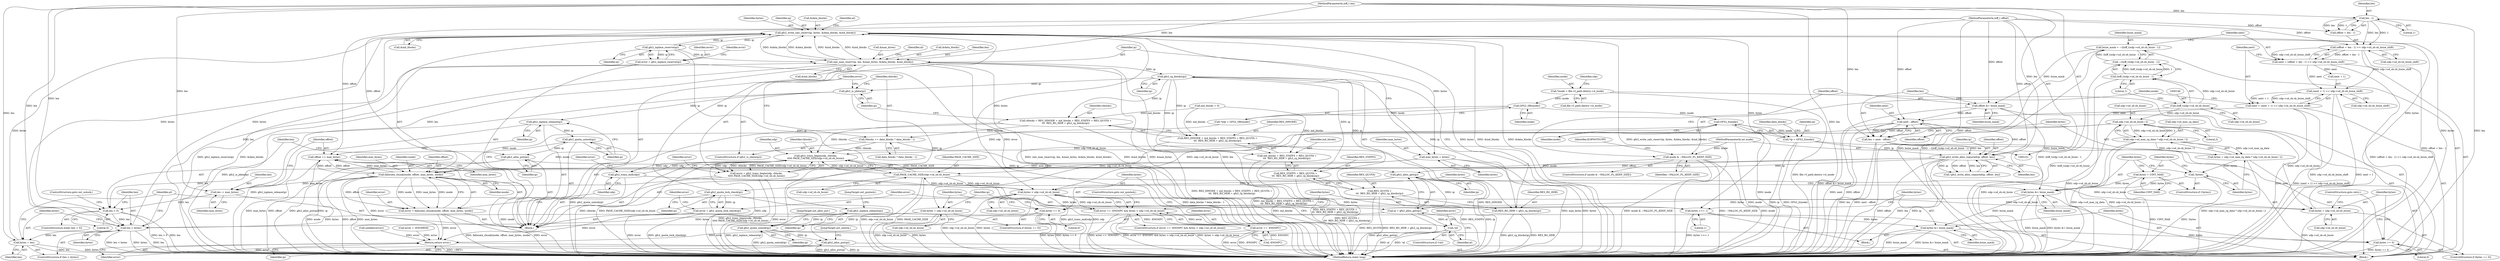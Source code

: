 digraph "0_linux_64dd153c83743af81f20924c6343652d731eeecb_2@API" {
"1000287" [label="(Call,gfs2_write_calc_reserv(ip, bytes, &data_blocks, &ind_blocks))"];
"1000281" [label="(Call,gfs2_quota_lock_check(ip))"];
"1000268" [label="(Call,gfs2_alloc_get(ip))"];
"1000420" [label="(Call,gfs2_alloc_put(ip))"];
"1000418" [label="(Call,gfs2_quota_unlock(ip))"];
"1000416" [label="(Call,gfs2_inplace_release(ip))"];
"1000375" [label="(Call,gfs2_is_jdata(ip))"];
"1000372" [label="(Call,gfs2_rg_blocks(ip))"];
"1000344" [label="(Call,calc_max_reserv(ip, len, &max_bytes, &data_blocks, &ind_blocks))"];
"1000303" [label="(Call,gfs2_inplace_reserve(ip))"];
"1000287" [label="(Call,gfs2_write_calc_reserv(ip, bytes, &data_blocks, &ind_blocks))"];
"1000332" [label="(Call,bytes = sdp->sd_sb.sb_bsize)"];
"1000199" [label="(Call,sdp->sd_sb.sb_bsize / 2)"];
"1000145" [label="(Call,(loff_t)sdp->sd_sb.sb_bsize)"];
"1000314" [label="(Call,bytes > sdp->sd_sb.sb_bsize)"];
"1000388" [label="(Call,PAGE_CACHE_SIZE/sdp->sd_sb.sb_bsize)"];
"1000263" [label="(Call,bytes = len)"];
"1000260" [label="(Call,len < bytes)"];
"1000255" [label="(Call,len > 0)"];
"1000410" [label="(Call,len -= max_bytes)"];
"1000400" [label="(Call,fallocate_chunk(inode, offset, max_bytes, mode))"];
"1000125" [label="(Call,GFS2_I(inode))"];
"1000120" [label="(Call,GFS2_SB(inode))"];
"1000108" [label="(Call,*inode = file->f_path.dentry->d_inode)"];
"1000249" [label="(Call,gfs2_write_alloc_required(ip, offset, len))"];
"1000123" [label="(Call,*ip = GFS2_I(inode))"];
"1000190" [label="(Call,next - offset)"];
"1000167" [label="(Call,next = (next + 1) << sdp->sd_sb.sb_bsize_shift)"];
"1000169" [label="(Call,(next + 1) << sdp->sd_sb.sb_bsize_shift)"];
"1000154" [label="(Call,next = (offset + len - 1) >> sdp->sd_sb.sb_bsize_shift)"];
"1000156" [label="(Call,(offset + len - 1) >> sdp->sd_sb.sb_bsize_shift)"];
"1000104" [label="(MethodParameterIn,loff_t offset)"];
"1000159" [label="(Call,len - 1)"];
"1000105" [label="(MethodParameterIn,loff_t len)"];
"1000185" [label="(Call,offset &= bsize_mask)"];
"1000141" [label="(Call,bsize_mask = ~((loff_t)sdp->sd_sb.sb_bsize - 1))"];
"1000143" [label="(Call,~((loff_t)sdp->sd_sb.sb_bsize - 1))"];
"1000144" [label="(Call,(loff_t)sdp->sd_sb.sb_bsize - 1)"];
"1000188" [label="(Call,len = next - offset)"];
"1000413" [label="(Call,offset += max_bytes)"];
"1000341" [label="(Call,max_bytes = bytes)"];
"1000179" [label="(Call,mode & ~FALLOC_FL_KEEP_SIZE)"];
"1000103" [label="(MethodParameterIn,int mode)"];
"1000216" [label="(Call,bytes == 0)"];
"1000212" [label="(Call,bytes &= bsize_mask)"];
"1000209" [label="(Call,bytes = UINT_MAX)"];
"1000207" [label="(Call,!bytes)"];
"1000193" [label="(Call,bytes = sdp->sd_max_rg_data * sdp->sd_sb.sb_bsize / 2)"];
"1000195" [label="(Call,sdp->sd_max_rg_data * sdp->sd_sb.sb_bsize / 2)"];
"1000219" [label="(Call,bytes = sdp->sd_sb.sb_bsize)"];
"1000329" [label="(Call,bytes == 0)"];
"1000325" [label="(Call,bytes &= bsize_mask)"];
"1000322" [label="(Call,bytes >>= 1)"];
"1000301" [label="(Call,error = gfs2_inplace_reserve(ip))"];
"1000310" [label="(Call,error == -ENOSPC)"];
"1000309" [label="(Call,error == -ENOSPC && bytes > sdp->sd_sb.sb_bsize)"];
"1000444" [label="(Return,return error;)"];
"1000360" [label="(Call,rblocks = RES_DINODE + ind_blocks + RES_STATFS + RES_QUOTA +\n\t\t\t  RES_RG_HDR + gfs2_rg_blocks(ip))"];
"1000377" [label="(Call,rblocks += data_blocks ? data_blocks : 1)"];
"1000385" [label="(Call,gfs2_trans_begin(sdp, rblocks,\n\t\t\t\t\t PAGE_CACHE_SIZE/sdp->sd_sb.sb_bsize))"];
"1000383" [label="(Call,error = gfs2_trans_begin(sdp, rblocks,\n\t\t\t\t\t PAGE_CACHE_SIZE/sdp->sd_sb.sb_bsize))"];
"1000405" [label="(Call,gfs2_trans_end(sdp))"];
"1000362" [label="(Call,RES_DINODE + ind_blocks + RES_STATFS + RES_QUOTA +\n\t\t\t  RES_RG_HDR + gfs2_rg_blocks(ip))"];
"1000364" [label="(Call,ind_blocks + RES_STATFS + RES_QUOTA +\n\t\t\t  RES_RG_HDR + gfs2_rg_blocks(ip))"];
"1000366" [label="(Call,RES_STATFS + RES_QUOTA +\n\t\t\t  RES_RG_HDR + gfs2_rg_blocks(ip))"];
"1000368" [label="(Call,RES_QUOTA +\n\t\t\t  RES_RG_HDR + gfs2_rg_blocks(ip))"];
"1000370" [label="(Call,RES_RG_HDR + gfs2_rg_blocks(ip))"];
"1000266" [label="(Call,al = gfs2_alloc_get(ip))"];
"1000271" [label="(Call,!al)"];
"1000279" [label="(Call,error = gfs2_quota_lock_check(ip))"];
"1000430" [label="(Call,gfs2_alloc_put(ip))"];
"1000424" [label="(Call,gfs2_inplace_release(ip))"];
"1000427" [label="(Call,gfs2_quota_unlock(ip))"];
"1000398" [label="(Call,error = fallocate_chunk(inode, offset, max_bytes, mode))"];
"1000254" [label="(ControlStructure,while (len > 0))"];
"1000269" [label="(Identifier,ip)"];
"1000355" [label="(Identifier,al)"];
"1000383" [label="(Call,error = gfs2_trans_begin(sdp, rblocks,\n\t\t\t\t\t PAGE_CACHE_SIZE/sdp->sd_sb.sb_bsize))"];
"1000321" [label="(Block,)"];
"1000170" [label="(Call,next + 1)"];
"1000200" [label="(Call,sdp->sd_sb.sb_bsize)"];
"1000332" [label="(Call,bytes = sdp->sd_sb.sb_bsize)"];
"1000284" [label="(Identifier,error)"];
"1000347" [label="(Call,&max_bytes)"];
"1000314" [label="(Call,bytes > sdp->sd_sb.sb_bsize)"];
"1000322" [label="(Call,bytes >>= 1)"];
"1000256" [label="(Identifier,len)"];
"1000152" [label="(Literal,1)"];
"1000118" [label="(Call,*sdp = GFS2_SB(inode))"];
"1000266" [label="(Call,al = gfs2_alloc_get(ip))"];
"1000432" [label="(JumpTarget,out_unlock:)"];
"1000147" [label="(Call,sdp->sd_sb.sb_bsize)"];
"1000208" [label="(Identifier,bytes)"];
"1000207" [label="(Call,!bytes)"];
"1000108" [label="(Call,*inode = file->f_path.dentry->d_inode)"];
"1000249" [label="(Call,gfs2_write_alloc_required(ip, offset, len))"];
"1000262" [label="(Identifier,bytes)"];
"1000344" [label="(Call,calc_max_reserv(ip, len, &max_bytes, &data_blocks, &ind_blocks))"];
"1000404" [label="(Identifier,mode)"];
"1000210" [label="(Identifier,bytes)"];
"1000331" [label="(Literal,0)"];
"1000178" [label="(ControlStructure,if (mode & ~FALLOC_FL_KEEP_SIZE))"];
"1000413" [label="(Call,offset += max_bytes)"];
"1000199" [label="(Call,sdp->sd_sb.sb_bsize / 2)"];
"1000129" [label="(Identifier,data_blocks)"];
"1000289" [label="(Identifier,bytes)"];
"1000212" [label="(Call,bytes &= bsize_mask)"];
"1000188" [label="(Call,len = next - offset)"];
"1000410" [label="(Call,len -= max_bytes)"];
"1000123" [label="(Call,*ip = GFS2_I(inode))"];
"1000370" [label="(Call,RES_RG_HDR + gfs2_rg_blocks(ip))"];
"1000157" [label="(Call,offset + len - 1)"];
"1000161" [label="(Literal,1)"];
"1000228" [label="(Identifier,ip)"];
"1000132" [label="(Call,ind_blocks = 0)"];
"1000309" [label="(Call,error == -ENOSPC && bytes > sdp->sd_sb.sb_bsize)"];
"1000259" [label="(ControlStructure,if (len < bytes))"];
"1000422" [label="(ControlStructure,goto out_unlock;)"];
"1000333" [label="(Identifier,bytes)"];
"1000120" [label="(Call,GFS2_SB(inode))"];
"1000124" [label="(Identifier,ip)"];
"1000257" [label="(Literal,0)"];
"1000424" [label="(Call,gfs2_inplace_release(ip))"];
"1000371" [label="(Identifier,RES_RG_HDR)"];
"1000271" [label="(Call,!al)"];
"1000316" [label="(Call,sdp->sd_sb.sb_bsize)"];
"1000311" [label="(Identifier,error)"];
"1000343" [label="(Identifier,bytes)"];
"1000292" [label="(Call,&ind_blocks)"];
"1000219" [label="(Call,bytes = sdp->sd_sb.sb_bsize)"];
"1000328" [label="(ControlStructure,if (bytes == 0))"];
"1000445" [label="(Identifier,error)"];
"1000377" [label="(Call,rblocks += data_blocks ? data_blocks : 1)"];
"1000275" [label="(Identifier,error)"];
"1000323" [label="(Identifier,bytes)"];
"1000310" [label="(Call,error == -ENOSPC)"];
"1000280" [label="(Identifier,error)"];
"1000195" [label="(Call,sdp->sd_max_rg_data * sdp->sd_sb.sb_bsize / 2)"];
"1000403" [label="(Identifier,max_bytes)"];
"1000179" [label="(Call,mode & ~FALLOC_FL_KEEP_SIZE)"];
"1000329" [label="(Call,bytes == 0)"];
"1000180" [label="(Identifier,mode)"];
"1000144" [label="(Call,(loff_t)sdp->sd_sb.sb_bsize - 1)"];
"1000446" [label="(MethodReturn,static long)"];
"1000125" [label="(Call,GFS2_I(inode))"];
"1000303" [label="(Call,gfs2_inplace_reserve(ip))"];
"1000173" [label="(Call,sdp->sd_sb.sb_bsize_shift)"];
"1000325" [label="(Call,bytes &= bsize_mask)"];
"1000398" [label="(Call,error = fallocate_chunk(inode, offset, max_bytes, mode))"];
"1000205" [label="(Literal,2)"];
"1000419" [label="(Identifier,ip)"];
"1000287" [label="(Call,gfs2_write_calc_reserv(ip, bytes, &data_blocks, &ind_blocks))"];
"1000244" [label="(Call,unlikely(error))"];
"1000429" [label="(JumpTarget,out_alloc_put:)"];
"1000264" [label="(Identifier,bytes)"];
"1000190" [label="(Call,next - offset)"];
"1000334" [label="(Call,sdp->sd_sb.sb_bsize)"];
"1000261" [label="(Identifier,len)"];
"1000406" [label="(Identifier,sdp)"];
"1000162" [label="(Call,sdp->sd_sb.sb_bsize_shift)"];
"1000304" [label="(Identifier,ip)"];
"1000143" [label="(Call,~((loff_t)sdp->sd_sb.sb_bsize - 1))"];
"1000302" [label="(Identifier,error)"];
"1000308" [label="(ControlStructure,if (error == -ENOSPC && bytes > sdp->sd_sb.sb_bsize))"];
"1000216" [label="(Call,bytes == 0)"];
"1000430" [label="(Call,gfs2_alloc_put(ip))"];
"1000184" [label="(Identifier,EOPNOTSUPP)"];
"1000367" [label="(Identifier,RES_STATFS)"];
"1000141" [label="(Call,bsize_mask = ~((loff_t)sdp->sd_sb.sb_bsize - 1))"];
"1000250" [label="(Identifier,ip)"];
"1000376" [label="(Identifier,ip)"];
"1000268" [label="(Call,gfs2_alloc_get(ip))"];
"1000191" [label="(Identifier,next)"];
"1000301" [label="(Call,error = gfs2_inplace_reserve(ip))"];
"1000389" [label="(Identifier,PAGE_CACHE_SIZE)"];
"1000106" [label="(Block,)"];
"1000260" [label="(Call,len < bytes)"];
"1000345" [label="(Identifier,ip)"];
"1000288" [label="(Identifier,ip)"];
"1000251" [label="(Identifier,offset)"];
"1000414" [label="(Identifier,offset)"];
"1000126" [label="(Identifier,inode)"];
"1000324" [label="(Literal,1)"];
"1000270" [label="(ControlStructure,if (!al))"];
"1000375" [label="(Call,gfs2_is_jdata(ip))"];
"1000192" [label="(Identifier,offset)"];
"1000363" [label="(Identifier,RES_DINODE)"];
"1000444" [label="(Return,return error;)"];
"1000385" [label="(Call,gfs2_trans_begin(sdp, rblocks,\n\t\t\t\t\t PAGE_CACHE_SIZE/sdp->sd_sb.sb_bsize))"];
"1000213" [label="(Identifier,bytes)"];
"1000426" [label="(JumpTarget,out_qunlock:)"];
"1000418" [label="(Call,gfs2_quota_unlock(ip))"];
"1000364" [label="(Call,ind_blocks + RES_STATFS + RES_QUOTA +\n\t\t\t  RES_RG_HDR + gfs2_rg_blocks(ip))"];
"1000154" [label="(Call,next = (offset + len - 1) >> sdp->sd_sb.sb_bsize_shift)"];
"1000103" [label="(MethodParameterIn,int mode)"];
"1000186" [label="(Identifier,offset)"];
"1000315" [label="(Identifier,bytes)"];
"1000109" [label="(Identifier,inode)"];
"1000110" [label="(Call,file->f_path.dentry->d_inode)"];
"1000362" [label="(Call,RES_DINODE + ind_blocks + RES_STATFS + RES_QUOTA +\n\t\t\t  RES_RG_HDR + gfs2_rg_blocks(ip))"];
"1000400" [label="(Call,fallocate_chunk(inode, offset, max_bytes, mode))"];
"1000193" [label="(Call,bytes = sdp->sd_max_rg_data * sdp->sd_sb.sb_bsize / 2)"];
"1000366" [label="(Call,RES_STATFS + RES_QUOTA +\n\t\t\t  RES_RG_HDR + gfs2_rg_blocks(ip))"];
"1000330" [label="(Identifier,bytes)"];
"1000215" [label="(ControlStructure,if (bytes == 0))"];
"1000306" [label="(Identifier,error)"];
"1000379" [label="(Call,data_blocks ? data_blocks : 1)"];
"1000411" [label="(Identifier,len)"];
"1000326" [label="(Identifier,bytes)"];
"1000267" [label="(Identifier,al)"];
"1000368" [label="(Call,RES_QUOTA +\n\t\t\t  RES_RG_HDR + gfs2_rg_blocks(ip))"];
"1000339" [label="(ControlStructure,goto retry;)"];
"1000167" [label="(Call,next = (next + 1) << sdp->sd_sb.sb_bsize_shift)"];
"1000121" [label="(Identifier,inode)"];
"1000217" [label="(Identifier,bytes)"];
"1000351" [label="(Call,&ind_blocks)"];
"1000185" [label="(Call,offset &= bsize_mask)"];
"1000412" [label="(Identifier,max_bytes)"];
"1000417" [label="(Identifier,ip)"];
"1000360" [label="(Call,rblocks = RES_DINODE + ind_blocks + RES_STATFS + RES_QUOTA +\n\t\t\t  RES_RG_HDR + gfs2_rg_blocks(ip))"];
"1000265" [label="(Identifier,len)"];
"1000420" [label="(Call,gfs2_alloc_put(ip))"];
"1000155" [label="(Identifier,next)"];
"1000341" [label="(Call,max_bytes = bytes)"];
"1000384" [label="(Identifier,error)"];
"1000220" [label="(Identifier,bytes)"];
"1000431" [label="(Identifier,ip)"];
"1000189" [label="(Identifier,len)"];
"1000399" [label="(Identifier,error)"];
"1000390" [label="(Call,sdp->sd_sb.sb_bsize)"];
"1000168" [label="(Identifier,next)"];
"1000272" [label="(Identifier,al)"];
"1000258" [label="(Block,)"];
"1000290" [label="(Call,&data_blocks)"];
"1000349" [label="(Call,&data_blocks)"];
"1000346" [label="(Identifier,len)"];
"1000281" [label="(Call,gfs2_quota_lock_check(ip))"];
"1000428" [label="(Identifier,ip)"];
"1000401" [label="(Identifier,inode)"];
"1000373" [label="(Identifier,ip)"];
"1000169" [label="(Call,(next + 1) << sdp->sd_sb.sb_bsize_shift)"];
"1000296" [label="(Identifier,al)"];
"1000263" [label="(Call,bytes = len)"];
"1000388" [label="(Call,PAGE_CACHE_SIZE/sdp->sd_sb.sb_bsize)"];
"1000194" [label="(Identifier,bytes)"];
"1000415" [label="(Identifier,max_bytes)"];
"1000218" [label="(Literal,0)"];
"1000214" [label="(Identifier,bsize_mask)"];
"1000274" [label="(Call,error = -ENOMEM)"];
"1000327" [label="(Identifier,bsize_mask)"];
"1000206" [label="(ControlStructure,if (!bytes))"];
"1000160" [label="(Identifier,len)"];
"1000187" [label="(Identifier,bsize_mask)"];
"1000387" [label="(Identifier,rblocks)"];
"1000248" [label="(Call,!gfs2_write_alloc_required(ip, offset, len))"];
"1000365" [label="(Identifier,ind_blocks)"];
"1000252" [label="(Identifier,len)"];
"1000386" [label="(Identifier,sdp)"];
"1000361" [label="(Identifier,rblocks)"];
"1000279" [label="(Call,error = gfs2_quota_lock_check(ip))"];
"1000408" [label="(Identifier,error)"];
"1000221" [label="(Call,sdp->sd_sb.sb_bsize)"];
"1000427" [label="(Call,gfs2_quota_unlock(ip))"];
"1000209" [label="(Call,bytes = UINT_MAX)"];
"1000425" [label="(Identifier,ip)"];
"1000342" [label="(Identifier,max_bytes)"];
"1000369" [label="(Identifier,RES_QUOTA)"];
"1000181" [label="(Identifier,~FALLOC_FL_KEEP_SIZE)"];
"1000374" [label="(ControlStructure,if (gfs2_is_jdata(ip)))"];
"1000372" [label="(Call,gfs2_rg_blocks(ip))"];
"1000396" [label="(Identifier,error)"];
"1000312" [label="(Call,-ENOSPC)"];
"1000340" [label="(ControlStructure,goto out_qunlock;)"];
"1000416" [label="(Call,gfs2_inplace_release(ip))"];
"1000402" [label="(Identifier,offset)"];
"1000142" [label="(Identifier,bsize_mask)"];
"1000282" [label="(Identifier,ip)"];
"1000105" [label="(MethodParameterIn,loff_t len)"];
"1000104" [label="(MethodParameterIn,loff_t offset)"];
"1000156" [label="(Call,(offset + len - 1) >> sdp->sd_sb.sb_bsize_shift)"];
"1000378" [label="(Identifier,rblocks)"];
"1000421" [label="(Identifier,ip)"];
"1000196" [label="(Call,sdp->sd_max_rg_data)"];
"1000405" [label="(Call,gfs2_trans_end(sdp))"];
"1000255" [label="(Call,len > 0)"];
"1000159" [label="(Call,len - 1)"];
"1000119" [label="(Identifier,sdp)"];
"1000211" [label="(Identifier,UINT_MAX)"];
"1000145" [label="(Call,(loff_t)sdp->sd_sb.sb_bsize)"];
"1000287" -> "1000258"  [label="AST: "];
"1000287" -> "1000292"  [label="CFG: "];
"1000288" -> "1000287"  [label="AST: "];
"1000289" -> "1000287"  [label="AST: "];
"1000290" -> "1000287"  [label="AST: "];
"1000292" -> "1000287"  [label="AST: "];
"1000296" -> "1000287"  [label="CFG: "];
"1000287" -> "1000446"  [label="DDG: &ind_blocks"];
"1000287" -> "1000446"  [label="DDG: &data_blocks"];
"1000287" -> "1000446"  [label="DDG: gfs2_write_calc_reserv(ip, bytes, &data_blocks, &ind_blocks)"];
"1000287" -> "1000446"  [label="DDG: bytes"];
"1000287" -> "1000260"  [label="DDG: bytes"];
"1000281" -> "1000287"  [label="DDG: ip"];
"1000303" -> "1000287"  [label="DDG: ip"];
"1000332" -> "1000287"  [label="DDG: bytes"];
"1000263" -> "1000287"  [label="DDG: bytes"];
"1000329" -> "1000287"  [label="DDG: bytes"];
"1000260" -> "1000287"  [label="DDG: bytes"];
"1000344" -> "1000287"  [label="DDG: &data_blocks"];
"1000344" -> "1000287"  [label="DDG: &ind_blocks"];
"1000287" -> "1000303"  [label="DDG: ip"];
"1000287" -> "1000314"  [label="DDG: bytes"];
"1000287" -> "1000322"  [label="DDG: bytes"];
"1000287" -> "1000341"  [label="DDG: bytes"];
"1000287" -> "1000344"  [label="DDG: &data_blocks"];
"1000287" -> "1000344"  [label="DDG: &ind_blocks"];
"1000281" -> "1000279"  [label="AST: "];
"1000281" -> "1000282"  [label="CFG: "];
"1000282" -> "1000281"  [label="AST: "];
"1000279" -> "1000281"  [label="CFG: "];
"1000281" -> "1000279"  [label="DDG: ip"];
"1000268" -> "1000281"  [label="DDG: ip"];
"1000281" -> "1000430"  [label="DDG: ip"];
"1000268" -> "1000266"  [label="AST: "];
"1000268" -> "1000269"  [label="CFG: "];
"1000269" -> "1000268"  [label="AST: "];
"1000266" -> "1000268"  [label="CFG: "];
"1000268" -> "1000446"  [label="DDG: ip"];
"1000268" -> "1000266"  [label="DDG: ip"];
"1000420" -> "1000268"  [label="DDG: ip"];
"1000249" -> "1000268"  [label="DDG: ip"];
"1000420" -> "1000258"  [label="AST: "];
"1000420" -> "1000421"  [label="CFG: "];
"1000421" -> "1000420"  [label="AST: "];
"1000256" -> "1000420"  [label="CFG: "];
"1000420" -> "1000446"  [label="DDG: gfs2_alloc_put(ip)"];
"1000420" -> "1000446"  [label="DDG: ip"];
"1000418" -> "1000420"  [label="DDG: ip"];
"1000418" -> "1000258"  [label="AST: "];
"1000418" -> "1000419"  [label="CFG: "];
"1000419" -> "1000418"  [label="AST: "];
"1000421" -> "1000418"  [label="CFG: "];
"1000418" -> "1000446"  [label="DDG: gfs2_quota_unlock(ip)"];
"1000416" -> "1000418"  [label="DDG: ip"];
"1000416" -> "1000258"  [label="AST: "];
"1000416" -> "1000417"  [label="CFG: "];
"1000417" -> "1000416"  [label="AST: "];
"1000419" -> "1000416"  [label="CFG: "];
"1000416" -> "1000446"  [label="DDG: gfs2_inplace_release(ip)"];
"1000375" -> "1000416"  [label="DDG: ip"];
"1000375" -> "1000374"  [label="AST: "];
"1000375" -> "1000376"  [label="CFG: "];
"1000376" -> "1000375"  [label="AST: "];
"1000378" -> "1000375"  [label="CFG: "];
"1000384" -> "1000375"  [label="CFG: "];
"1000375" -> "1000446"  [label="DDG: gfs2_is_jdata(ip)"];
"1000372" -> "1000375"  [label="DDG: ip"];
"1000375" -> "1000424"  [label="DDG: ip"];
"1000372" -> "1000370"  [label="AST: "];
"1000372" -> "1000373"  [label="CFG: "];
"1000373" -> "1000372"  [label="AST: "];
"1000370" -> "1000372"  [label="CFG: "];
"1000372" -> "1000360"  [label="DDG: ip"];
"1000372" -> "1000362"  [label="DDG: ip"];
"1000372" -> "1000364"  [label="DDG: ip"];
"1000372" -> "1000366"  [label="DDG: ip"];
"1000372" -> "1000368"  [label="DDG: ip"];
"1000372" -> "1000370"  [label="DDG: ip"];
"1000344" -> "1000372"  [label="DDG: ip"];
"1000344" -> "1000258"  [label="AST: "];
"1000344" -> "1000351"  [label="CFG: "];
"1000345" -> "1000344"  [label="AST: "];
"1000346" -> "1000344"  [label="AST: "];
"1000347" -> "1000344"  [label="AST: "];
"1000349" -> "1000344"  [label="AST: "];
"1000351" -> "1000344"  [label="AST: "];
"1000355" -> "1000344"  [label="CFG: "];
"1000344" -> "1000446"  [label="DDG: &data_blocks"];
"1000344" -> "1000446"  [label="DDG: calc_max_reserv(ip, len, &max_bytes, &data_blocks, &ind_blocks)"];
"1000344" -> "1000446"  [label="DDG: &ind_blocks"];
"1000344" -> "1000446"  [label="DDG: &max_bytes"];
"1000344" -> "1000446"  [label="DDG: len"];
"1000303" -> "1000344"  [label="DDG: ip"];
"1000260" -> "1000344"  [label="DDG: len"];
"1000105" -> "1000344"  [label="DDG: len"];
"1000344" -> "1000410"  [label="DDG: len"];
"1000303" -> "1000301"  [label="AST: "];
"1000303" -> "1000304"  [label="CFG: "];
"1000304" -> "1000303"  [label="AST: "];
"1000301" -> "1000303"  [label="CFG: "];
"1000303" -> "1000301"  [label="DDG: ip"];
"1000303" -> "1000427"  [label="DDG: ip"];
"1000332" -> "1000328"  [label="AST: "];
"1000332" -> "1000334"  [label="CFG: "];
"1000333" -> "1000332"  [label="AST: "];
"1000334" -> "1000332"  [label="AST: "];
"1000339" -> "1000332"  [label="CFG: "];
"1000332" -> "1000446"  [label="DDG: sdp->sd_sb.sb_bsize"];
"1000199" -> "1000332"  [label="DDG: sdp->sd_sb.sb_bsize"];
"1000314" -> "1000332"  [label="DDG: sdp->sd_sb.sb_bsize"];
"1000388" -> "1000332"  [label="DDG: sdp->sd_sb.sb_bsize"];
"1000199" -> "1000195"  [label="AST: "];
"1000199" -> "1000205"  [label="CFG: "];
"1000200" -> "1000199"  [label="AST: "];
"1000205" -> "1000199"  [label="AST: "];
"1000195" -> "1000199"  [label="CFG: "];
"1000199" -> "1000446"  [label="DDG: sdp->sd_sb.sb_bsize"];
"1000199" -> "1000195"  [label="DDG: sdp->sd_sb.sb_bsize"];
"1000199" -> "1000195"  [label="DDG: 2"];
"1000145" -> "1000199"  [label="DDG: sdp->sd_sb.sb_bsize"];
"1000199" -> "1000219"  [label="DDG: sdp->sd_sb.sb_bsize"];
"1000199" -> "1000314"  [label="DDG: sdp->sd_sb.sb_bsize"];
"1000199" -> "1000388"  [label="DDG: sdp->sd_sb.sb_bsize"];
"1000145" -> "1000144"  [label="AST: "];
"1000145" -> "1000147"  [label="CFG: "];
"1000146" -> "1000145"  [label="AST: "];
"1000147" -> "1000145"  [label="AST: "];
"1000152" -> "1000145"  [label="CFG: "];
"1000145" -> "1000446"  [label="DDG: sdp->sd_sb.sb_bsize"];
"1000145" -> "1000144"  [label="DDG: sdp->sd_sb.sb_bsize"];
"1000314" -> "1000309"  [label="AST: "];
"1000314" -> "1000316"  [label="CFG: "];
"1000315" -> "1000314"  [label="AST: "];
"1000316" -> "1000314"  [label="AST: "];
"1000309" -> "1000314"  [label="CFG: "];
"1000314" -> "1000446"  [label="DDG: bytes"];
"1000314" -> "1000446"  [label="DDG: sdp->sd_sb.sb_bsize"];
"1000314" -> "1000309"  [label="DDG: bytes"];
"1000314" -> "1000309"  [label="DDG: sdp->sd_sb.sb_bsize"];
"1000388" -> "1000314"  [label="DDG: sdp->sd_sb.sb_bsize"];
"1000314" -> "1000322"  [label="DDG: bytes"];
"1000314" -> "1000388"  [label="DDG: sdp->sd_sb.sb_bsize"];
"1000388" -> "1000385"  [label="AST: "];
"1000388" -> "1000390"  [label="CFG: "];
"1000389" -> "1000388"  [label="AST: "];
"1000390" -> "1000388"  [label="AST: "];
"1000385" -> "1000388"  [label="CFG: "];
"1000388" -> "1000446"  [label="DDG: PAGE_CACHE_SIZE"];
"1000388" -> "1000446"  [label="DDG: sdp->sd_sb.sb_bsize"];
"1000388" -> "1000385"  [label="DDG: PAGE_CACHE_SIZE"];
"1000388" -> "1000385"  [label="DDG: sdp->sd_sb.sb_bsize"];
"1000263" -> "1000259"  [label="AST: "];
"1000263" -> "1000265"  [label="CFG: "];
"1000264" -> "1000263"  [label="AST: "];
"1000265" -> "1000263"  [label="AST: "];
"1000267" -> "1000263"  [label="CFG: "];
"1000263" -> "1000446"  [label="DDG: len"];
"1000263" -> "1000446"  [label="DDG: bytes"];
"1000260" -> "1000263"  [label="DDG: len"];
"1000105" -> "1000263"  [label="DDG: len"];
"1000260" -> "1000259"  [label="AST: "];
"1000260" -> "1000262"  [label="CFG: "];
"1000261" -> "1000260"  [label="AST: "];
"1000262" -> "1000260"  [label="AST: "];
"1000264" -> "1000260"  [label="CFG: "];
"1000267" -> "1000260"  [label="CFG: "];
"1000260" -> "1000446"  [label="DDG: len < bytes"];
"1000260" -> "1000446"  [label="DDG: bytes"];
"1000260" -> "1000446"  [label="DDG: len"];
"1000255" -> "1000260"  [label="DDG: len"];
"1000105" -> "1000260"  [label="DDG: len"];
"1000216" -> "1000260"  [label="DDG: bytes"];
"1000219" -> "1000260"  [label="DDG: bytes"];
"1000255" -> "1000254"  [label="AST: "];
"1000255" -> "1000257"  [label="CFG: "];
"1000256" -> "1000255"  [label="AST: "];
"1000257" -> "1000255"  [label="AST: "];
"1000261" -> "1000255"  [label="CFG: "];
"1000422" -> "1000255"  [label="CFG: "];
"1000255" -> "1000446"  [label="DDG: len > 0"];
"1000255" -> "1000446"  [label="DDG: len"];
"1000410" -> "1000255"  [label="DDG: len"];
"1000249" -> "1000255"  [label="DDG: len"];
"1000105" -> "1000255"  [label="DDG: len"];
"1000410" -> "1000258"  [label="AST: "];
"1000410" -> "1000412"  [label="CFG: "];
"1000411" -> "1000410"  [label="AST: "];
"1000412" -> "1000410"  [label="AST: "];
"1000414" -> "1000410"  [label="CFG: "];
"1000400" -> "1000410"  [label="DDG: max_bytes"];
"1000105" -> "1000410"  [label="DDG: len"];
"1000400" -> "1000398"  [label="AST: "];
"1000400" -> "1000404"  [label="CFG: "];
"1000401" -> "1000400"  [label="AST: "];
"1000402" -> "1000400"  [label="AST: "];
"1000403" -> "1000400"  [label="AST: "];
"1000404" -> "1000400"  [label="AST: "];
"1000398" -> "1000400"  [label="CFG: "];
"1000400" -> "1000446"  [label="DDG: inode"];
"1000400" -> "1000446"  [label="DDG: mode"];
"1000400" -> "1000446"  [label="DDG: offset"];
"1000400" -> "1000446"  [label="DDG: max_bytes"];
"1000400" -> "1000398"  [label="DDG: inode"];
"1000400" -> "1000398"  [label="DDG: offset"];
"1000400" -> "1000398"  [label="DDG: max_bytes"];
"1000400" -> "1000398"  [label="DDG: mode"];
"1000125" -> "1000400"  [label="DDG: inode"];
"1000249" -> "1000400"  [label="DDG: offset"];
"1000413" -> "1000400"  [label="DDG: offset"];
"1000104" -> "1000400"  [label="DDG: offset"];
"1000341" -> "1000400"  [label="DDG: max_bytes"];
"1000179" -> "1000400"  [label="DDG: mode"];
"1000103" -> "1000400"  [label="DDG: mode"];
"1000400" -> "1000413"  [label="DDG: max_bytes"];
"1000400" -> "1000413"  [label="DDG: offset"];
"1000125" -> "1000123"  [label="AST: "];
"1000125" -> "1000126"  [label="CFG: "];
"1000126" -> "1000125"  [label="AST: "];
"1000123" -> "1000125"  [label="CFG: "];
"1000125" -> "1000446"  [label="DDG: inode"];
"1000125" -> "1000123"  [label="DDG: inode"];
"1000120" -> "1000125"  [label="DDG: inode"];
"1000120" -> "1000118"  [label="AST: "];
"1000120" -> "1000121"  [label="CFG: "];
"1000121" -> "1000120"  [label="AST: "];
"1000118" -> "1000120"  [label="CFG: "];
"1000120" -> "1000118"  [label="DDG: inode"];
"1000108" -> "1000120"  [label="DDG: inode"];
"1000108" -> "1000106"  [label="AST: "];
"1000108" -> "1000110"  [label="CFG: "];
"1000109" -> "1000108"  [label="AST: "];
"1000110" -> "1000108"  [label="AST: "];
"1000119" -> "1000108"  [label="CFG: "];
"1000108" -> "1000446"  [label="DDG: file->f_path.dentry->d_inode"];
"1000249" -> "1000248"  [label="AST: "];
"1000249" -> "1000252"  [label="CFG: "];
"1000250" -> "1000249"  [label="AST: "];
"1000251" -> "1000249"  [label="AST: "];
"1000252" -> "1000249"  [label="AST: "];
"1000248" -> "1000249"  [label="CFG: "];
"1000249" -> "1000446"  [label="DDG: offset"];
"1000249" -> "1000446"  [label="DDG: len"];
"1000249" -> "1000446"  [label="DDG: ip"];
"1000249" -> "1000248"  [label="DDG: ip"];
"1000249" -> "1000248"  [label="DDG: offset"];
"1000249" -> "1000248"  [label="DDG: len"];
"1000123" -> "1000249"  [label="DDG: ip"];
"1000190" -> "1000249"  [label="DDG: offset"];
"1000104" -> "1000249"  [label="DDG: offset"];
"1000188" -> "1000249"  [label="DDG: len"];
"1000105" -> "1000249"  [label="DDG: len"];
"1000123" -> "1000106"  [label="AST: "];
"1000124" -> "1000123"  [label="AST: "];
"1000129" -> "1000123"  [label="CFG: "];
"1000123" -> "1000446"  [label="DDG: GFS2_I(inode)"];
"1000123" -> "1000446"  [label="DDG: ip"];
"1000190" -> "1000188"  [label="AST: "];
"1000190" -> "1000192"  [label="CFG: "];
"1000191" -> "1000190"  [label="AST: "];
"1000192" -> "1000190"  [label="AST: "];
"1000188" -> "1000190"  [label="CFG: "];
"1000190" -> "1000446"  [label="DDG: next"];
"1000190" -> "1000446"  [label="DDG: offset"];
"1000190" -> "1000188"  [label="DDG: next"];
"1000190" -> "1000188"  [label="DDG: offset"];
"1000167" -> "1000190"  [label="DDG: next"];
"1000185" -> "1000190"  [label="DDG: offset"];
"1000104" -> "1000190"  [label="DDG: offset"];
"1000167" -> "1000106"  [label="AST: "];
"1000167" -> "1000169"  [label="CFG: "];
"1000168" -> "1000167"  [label="AST: "];
"1000169" -> "1000167"  [label="AST: "];
"1000180" -> "1000167"  [label="CFG: "];
"1000167" -> "1000446"  [label="DDG: next"];
"1000167" -> "1000446"  [label="DDG: (next + 1) << sdp->sd_sb.sb_bsize_shift"];
"1000169" -> "1000167"  [label="DDG: next + 1"];
"1000169" -> "1000167"  [label="DDG: sdp->sd_sb.sb_bsize_shift"];
"1000169" -> "1000173"  [label="CFG: "];
"1000170" -> "1000169"  [label="AST: "];
"1000173" -> "1000169"  [label="AST: "];
"1000169" -> "1000446"  [label="DDG: sdp->sd_sb.sb_bsize_shift"];
"1000169" -> "1000446"  [label="DDG: next + 1"];
"1000154" -> "1000169"  [label="DDG: next"];
"1000156" -> "1000169"  [label="DDG: sdp->sd_sb.sb_bsize_shift"];
"1000154" -> "1000106"  [label="AST: "];
"1000154" -> "1000156"  [label="CFG: "];
"1000155" -> "1000154"  [label="AST: "];
"1000156" -> "1000154"  [label="AST: "];
"1000168" -> "1000154"  [label="CFG: "];
"1000154" -> "1000446"  [label="DDG: (offset + len - 1) >> sdp->sd_sb.sb_bsize_shift"];
"1000156" -> "1000154"  [label="DDG: offset + len - 1"];
"1000156" -> "1000154"  [label="DDG: sdp->sd_sb.sb_bsize_shift"];
"1000154" -> "1000170"  [label="DDG: next"];
"1000156" -> "1000162"  [label="CFG: "];
"1000157" -> "1000156"  [label="AST: "];
"1000162" -> "1000156"  [label="AST: "];
"1000156" -> "1000446"  [label="DDG: offset + len - 1"];
"1000104" -> "1000156"  [label="DDG: offset"];
"1000159" -> "1000156"  [label="DDG: len"];
"1000159" -> "1000156"  [label="DDG: 1"];
"1000104" -> "1000101"  [label="AST: "];
"1000104" -> "1000446"  [label="DDG: offset"];
"1000104" -> "1000157"  [label="DDG: offset"];
"1000104" -> "1000185"  [label="DDG: offset"];
"1000104" -> "1000413"  [label="DDG: offset"];
"1000159" -> "1000157"  [label="AST: "];
"1000159" -> "1000161"  [label="CFG: "];
"1000160" -> "1000159"  [label="AST: "];
"1000161" -> "1000159"  [label="AST: "];
"1000157" -> "1000159"  [label="CFG: "];
"1000159" -> "1000446"  [label="DDG: len"];
"1000159" -> "1000157"  [label="DDG: len"];
"1000159" -> "1000157"  [label="DDG: 1"];
"1000105" -> "1000159"  [label="DDG: len"];
"1000105" -> "1000101"  [label="AST: "];
"1000105" -> "1000446"  [label="DDG: len"];
"1000105" -> "1000188"  [label="DDG: len"];
"1000185" -> "1000106"  [label="AST: "];
"1000185" -> "1000187"  [label="CFG: "];
"1000186" -> "1000185"  [label="AST: "];
"1000187" -> "1000185"  [label="AST: "];
"1000189" -> "1000185"  [label="CFG: "];
"1000185" -> "1000446"  [label="DDG: offset &= bsize_mask"];
"1000141" -> "1000185"  [label="DDG: bsize_mask"];
"1000185" -> "1000212"  [label="DDG: bsize_mask"];
"1000141" -> "1000106"  [label="AST: "];
"1000141" -> "1000143"  [label="CFG: "];
"1000142" -> "1000141"  [label="AST: "];
"1000143" -> "1000141"  [label="AST: "];
"1000155" -> "1000141"  [label="CFG: "];
"1000141" -> "1000446"  [label="DDG: bsize_mask"];
"1000141" -> "1000446"  [label="DDG: ~((loff_t)sdp->sd_sb.sb_bsize - 1)"];
"1000143" -> "1000141"  [label="DDG: (loff_t)sdp->sd_sb.sb_bsize - 1"];
"1000143" -> "1000144"  [label="CFG: "];
"1000144" -> "1000143"  [label="AST: "];
"1000143" -> "1000446"  [label="DDG: (loff_t)sdp->sd_sb.sb_bsize - 1"];
"1000144" -> "1000143"  [label="DDG: (loff_t)sdp->sd_sb.sb_bsize"];
"1000144" -> "1000143"  [label="DDG: 1"];
"1000144" -> "1000152"  [label="CFG: "];
"1000152" -> "1000144"  [label="AST: "];
"1000144" -> "1000446"  [label="DDG: (loff_t)sdp->sd_sb.sb_bsize"];
"1000188" -> "1000106"  [label="AST: "];
"1000189" -> "1000188"  [label="AST: "];
"1000194" -> "1000188"  [label="CFG: "];
"1000188" -> "1000446"  [label="DDG: next - offset"];
"1000188" -> "1000446"  [label="DDG: len"];
"1000413" -> "1000258"  [label="AST: "];
"1000413" -> "1000415"  [label="CFG: "];
"1000414" -> "1000413"  [label="AST: "];
"1000415" -> "1000413"  [label="AST: "];
"1000417" -> "1000413"  [label="CFG: "];
"1000413" -> "1000446"  [label="DDG: offset"];
"1000413" -> "1000446"  [label="DDG: max_bytes"];
"1000341" -> "1000258"  [label="AST: "];
"1000341" -> "1000343"  [label="CFG: "];
"1000342" -> "1000341"  [label="AST: "];
"1000343" -> "1000341"  [label="AST: "];
"1000345" -> "1000341"  [label="CFG: "];
"1000341" -> "1000446"  [label="DDG: bytes"];
"1000341" -> "1000446"  [label="DDG: max_bytes"];
"1000179" -> "1000178"  [label="AST: "];
"1000179" -> "1000181"  [label="CFG: "];
"1000180" -> "1000179"  [label="AST: "];
"1000181" -> "1000179"  [label="AST: "];
"1000184" -> "1000179"  [label="CFG: "];
"1000186" -> "1000179"  [label="CFG: "];
"1000179" -> "1000446"  [label="DDG: mode & ~FALLOC_FL_KEEP_SIZE"];
"1000179" -> "1000446"  [label="DDG: ~FALLOC_FL_KEEP_SIZE"];
"1000179" -> "1000446"  [label="DDG: mode"];
"1000103" -> "1000179"  [label="DDG: mode"];
"1000103" -> "1000101"  [label="AST: "];
"1000103" -> "1000446"  [label="DDG: mode"];
"1000216" -> "1000215"  [label="AST: "];
"1000216" -> "1000218"  [label="CFG: "];
"1000217" -> "1000216"  [label="AST: "];
"1000218" -> "1000216"  [label="AST: "];
"1000220" -> "1000216"  [label="CFG: "];
"1000228" -> "1000216"  [label="CFG: "];
"1000216" -> "1000446"  [label="DDG: bytes == 0"];
"1000216" -> "1000446"  [label="DDG: bytes"];
"1000212" -> "1000216"  [label="DDG: bytes"];
"1000212" -> "1000106"  [label="AST: "];
"1000212" -> "1000214"  [label="CFG: "];
"1000213" -> "1000212"  [label="AST: "];
"1000214" -> "1000212"  [label="AST: "];
"1000217" -> "1000212"  [label="CFG: "];
"1000212" -> "1000446"  [label="DDG: bsize_mask"];
"1000212" -> "1000446"  [label="DDG: bytes &= bsize_mask"];
"1000209" -> "1000212"  [label="DDG: bytes"];
"1000207" -> "1000212"  [label="DDG: bytes"];
"1000212" -> "1000325"  [label="DDG: bsize_mask"];
"1000209" -> "1000206"  [label="AST: "];
"1000209" -> "1000211"  [label="CFG: "];
"1000210" -> "1000209"  [label="AST: "];
"1000211" -> "1000209"  [label="AST: "];
"1000213" -> "1000209"  [label="CFG: "];
"1000209" -> "1000446"  [label="DDG: UINT_MAX"];
"1000207" -> "1000206"  [label="AST: "];
"1000207" -> "1000208"  [label="CFG: "];
"1000208" -> "1000207"  [label="AST: "];
"1000210" -> "1000207"  [label="CFG: "];
"1000213" -> "1000207"  [label="CFG: "];
"1000207" -> "1000446"  [label="DDG: !bytes"];
"1000193" -> "1000207"  [label="DDG: bytes"];
"1000193" -> "1000106"  [label="AST: "];
"1000193" -> "1000195"  [label="CFG: "];
"1000194" -> "1000193"  [label="AST: "];
"1000195" -> "1000193"  [label="AST: "];
"1000208" -> "1000193"  [label="CFG: "];
"1000193" -> "1000446"  [label="DDG: sdp->sd_max_rg_data * sdp->sd_sb.sb_bsize / 2"];
"1000195" -> "1000193"  [label="DDG: sdp->sd_max_rg_data"];
"1000195" -> "1000193"  [label="DDG: sdp->sd_sb.sb_bsize / 2"];
"1000196" -> "1000195"  [label="AST: "];
"1000195" -> "1000446"  [label="DDG: sdp->sd_sb.sb_bsize / 2"];
"1000195" -> "1000446"  [label="DDG: sdp->sd_max_rg_data"];
"1000219" -> "1000215"  [label="AST: "];
"1000219" -> "1000221"  [label="CFG: "];
"1000220" -> "1000219"  [label="AST: "];
"1000221" -> "1000219"  [label="AST: "];
"1000228" -> "1000219"  [label="CFG: "];
"1000219" -> "1000446"  [label="DDG: sdp->sd_sb.sb_bsize"];
"1000219" -> "1000446"  [label="DDG: bytes"];
"1000329" -> "1000328"  [label="AST: "];
"1000329" -> "1000331"  [label="CFG: "];
"1000330" -> "1000329"  [label="AST: "];
"1000331" -> "1000329"  [label="AST: "];
"1000333" -> "1000329"  [label="CFG: "];
"1000339" -> "1000329"  [label="CFG: "];
"1000329" -> "1000446"  [label="DDG: bytes == 0"];
"1000325" -> "1000329"  [label="DDG: bytes"];
"1000325" -> "1000321"  [label="AST: "];
"1000325" -> "1000327"  [label="CFG: "];
"1000326" -> "1000325"  [label="AST: "];
"1000327" -> "1000325"  [label="AST: "];
"1000330" -> "1000325"  [label="CFG: "];
"1000325" -> "1000446"  [label="DDG: bytes &= bsize_mask"];
"1000325" -> "1000446"  [label="DDG: bsize_mask"];
"1000322" -> "1000325"  [label="DDG: bytes"];
"1000322" -> "1000321"  [label="AST: "];
"1000322" -> "1000324"  [label="CFG: "];
"1000323" -> "1000322"  [label="AST: "];
"1000324" -> "1000322"  [label="AST: "];
"1000326" -> "1000322"  [label="CFG: "];
"1000322" -> "1000446"  [label="DDG: bytes >>= 1"];
"1000301" -> "1000258"  [label="AST: "];
"1000302" -> "1000301"  [label="AST: "];
"1000306" -> "1000301"  [label="CFG: "];
"1000301" -> "1000446"  [label="DDG: gfs2_inplace_reserve(ip)"];
"1000301" -> "1000310"  [label="DDG: error"];
"1000310" -> "1000309"  [label="AST: "];
"1000310" -> "1000312"  [label="CFG: "];
"1000311" -> "1000310"  [label="AST: "];
"1000312" -> "1000310"  [label="AST: "];
"1000315" -> "1000310"  [label="CFG: "];
"1000309" -> "1000310"  [label="CFG: "];
"1000310" -> "1000446"  [label="DDG: -ENOSPC"];
"1000310" -> "1000446"  [label="DDG: error"];
"1000310" -> "1000309"  [label="DDG: error"];
"1000310" -> "1000309"  [label="DDG: -ENOSPC"];
"1000312" -> "1000310"  [label="DDG: ENOSPC"];
"1000310" -> "1000444"  [label="DDG: error"];
"1000309" -> "1000308"  [label="AST: "];
"1000323" -> "1000309"  [label="CFG: "];
"1000340" -> "1000309"  [label="CFG: "];
"1000309" -> "1000446"  [label="DDG: error == -ENOSPC"];
"1000309" -> "1000446"  [label="DDG: error == -ENOSPC && bytes > sdp->sd_sb.sb_bsize"];
"1000309" -> "1000446"  [label="DDG: bytes > sdp->sd_sb.sb_bsize"];
"1000444" -> "1000106"  [label="AST: "];
"1000444" -> "1000445"  [label="CFG: "];
"1000445" -> "1000444"  [label="AST: "];
"1000446" -> "1000444"  [label="CFG: "];
"1000444" -> "1000446"  [label="DDG: <RET>"];
"1000445" -> "1000444"  [label="DDG: error"];
"1000274" -> "1000444"  [label="DDG: error"];
"1000244" -> "1000444"  [label="DDG: error"];
"1000398" -> "1000444"  [label="DDG: error"];
"1000279" -> "1000444"  [label="DDG: error"];
"1000383" -> "1000444"  [label="DDG: error"];
"1000360" -> "1000258"  [label="AST: "];
"1000360" -> "1000362"  [label="CFG: "];
"1000361" -> "1000360"  [label="AST: "];
"1000362" -> "1000360"  [label="AST: "];
"1000376" -> "1000360"  [label="CFG: "];
"1000360" -> "1000446"  [label="DDG: RES_DINODE + ind_blocks + RES_STATFS + RES_QUOTA +\n\t\t\t  RES_RG_HDR + gfs2_rg_blocks(ip)"];
"1000132" -> "1000360"  [label="DDG: ind_blocks"];
"1000360" -> "1000377"  [label="DDG: rblocks"];
"1000360" -> "1000385"  [label="DDG: rblocks"];
"1000377" -> "1000374"  [label="AST: "];
"1000377" -> "1000379"  [label="CFG: "];
"1000378" -> "1000377"  [label="AST: "];
"1000379" -> "1000377"  [label="AST: "];
"1000384" -> "1000377"  [label="CFG: "];
"1000377" -> "1000446"  [label="DDG: data_blocks ? data_blocks : 1"];
"1000377" -> "1000385"  [label="DDG: rblocks"];
"1000385" -> "1000383"  [label="AST: "];
"1000386" -> "1000385"  [label="AST: "];
"1000387" -> "1000385"  [label="AST: "];
"1000383" -> "1000385"  [label="CFG: "];
"1000385" -> "1000446"  [label="DDG: PAGE_CACHE_SIZE/sdp->sd_sb.sb_bsize"];
"1000385" -> "1000446"  [label="DDG: rblocks"];
"1000385" -> "1000446"  [label="DDG: sdp"];
"1000385" -> "1000383"  [label="DDG: sdp"];
"1000385" -> "1000383"  [label="DDG: rblocks"];
"1000385" -> "1000383"  [label="DDG: PAGE_CACHE_SIZE/sdp->sd_sb.sb_bsize"];
"1000405" -> "1000385"  [label="DDG: sdp"];
"1000118" -> "1000385"  [label="DDG: sdp"];
"1000385" -> "1000405"  [label="DDG: sdp"];
"1000383" -> "1000258"  [label="AST: "];
"1000384" -> "1000383"  [label="AST: "];
"1000396" -> "1000383"  [label="CFG: "];
"1000383" -> "1000446"  [label="DDG: error"];
"1000383" -> "1000446"  [label="DDG: gfs2_trans_begin(sdp, rblocks,\n\t\t\t\t\t PAGE_CACHE_SIZE/sdp->sd_sb.sb_bsize)"];
"1000405" -> "1000258"  [label="AST: "];
"1000405" -> "1000406"  [label="CFG: "];
"1000406" -> "1000405"  [label="AST: "];
"1000408" -> "1000405"  [label="CFG: "];
"1000405" -> "1000446"  [label="DDG: gfs2_trans_end(sdp)"];
"1000405" -> "1000446"  [label="DDG: sdp"];
"1000362" -> "1000364"  [label="CFG: "];
"1000363" -> "1000362"  [label="AST: "];
"1000364" -> "1000362"  [label="AST: "];
"1000362" -> "1000446"  [label="DDG: ind_blocks + RES_STATFS + RES_QUOTA +\n\t\t\t  RES_RG_HDR + gfs2_rg_blocks(ip)"];
"1000362" -> "1000446"  [label="DDG: RES_DINODE"];
"1000132" -> "1000362"  [label="DDG: ind_blocks"];
"1000364" -> "1000366"  [label="CFG: "];
"1000365" -> "1000364"  [label="AST: "];
"1000366" -> "1000364"  [label="AST: "];
"1000364" -> "1000446"  [label="DDG: ind_blocks"];
"1000364" -> "1000446"  [label="DDG: RES_STATFS + RES_QUOTA +\n\t\t\t  RES_RG_HDR + gfs2_rg_blocks(ip)"];
"1000132" -> "1000364"  [label="DDG: ind_blocks"];
"1000366" -> "1000368"  [label="CFG: "];
"1000367" -> "1000366"  [label="AST: "];
"1000368" -> "1000366"  [label="AST: "];
"1000366" -> "1000446"  [label="DDG: RES_QUOTA +\n\t\t\t  RES_RG_HDR + gfs2_rg_blocks(ip)"];
"1000366" -> "1000446"  [label="DDG: RES_STATFS"];
"1000368" -> "1000370"  [label="CFG: "];
"1000369" -> "1000368"  [label="AST: "];
"1000370" -> "1000368"  [label="AST: "];
"1000368" -> "1000446"  [label="DDG: RES_QUOTA"];
"1000368" -> "1000446"  [label="DDG: RES_RG_HDR + gfs2_rg_blocks(ip)"];
"1000371" -> "1000370"  [label="AST: "];
"1000370" -> "1000446"  [label="DDG: gfs2_rg_blocks(ip)"];
"1000370" -> "1000446"  [label="DDG: RES_RG_HDR"];
"1000266" -> "1000258"  [label="AST: "];
"1000267" -> "1000266"  [label="AST: "];
"1000272" -> "1000266"  [label="CFG: "];
"1000266" -> "1000446"  [label="DDG: gfs2_alloc_get(ip)"];
"1000266" -> "1000271"  [label="DDG: al"];
"1000271" -> "1000270"  [label="AST: "];
"1000271" -> "1000272"  [label="CFG: "];
"1000272" -> "1000271"  [label="AST: "];
"1000275" -> "1000271"  [label="CFG: "];
"1000280" -> "1000271"  [label="CFG: "];
"1000271" -> "1000446"  [label="DDG: al"];
"1000271" -> "1000446"  [label="DDG: !al"];
"1000279" -> "1000258"  [label="AST: "];
"1000280" -> "1000279"  [label="AST: "];
"1000284" -> "1000279"  [label="CFG: "];
"1000279" -> "1000446"  [label="DDG: error"];
"1000279" -> "1000446"  [label="DDG: gfs2_quota_lock_check(ip)"];
"1000430" -> "1000106"  [label="AST: "];
"1000430" -> "1000431"  [label="CFG: "];
"1000431" -> "1000430"  [label="AST: "];
"1000432" -> "1000430"  [label="CFG: "];
"1000430" -> "1000446"  [label="DDG: ip"];
"1000430" -> "1000446"  [label="DDG: gfs2_alloc_put(ip)"];
"1000427" -> "1000430"  [label="DDG: ip"];
"1000424" -> "1000106"  [label="AST: "];
"1000424" -> "1000425"  [label="CFG: "];
"1000425" -> "1000424"  [label="AST: "];
"1000426" -> "1000424"  [label="CFG: "];
"1000424" -> "1000446"  [label="DDG: gfs2_inplace_release(ip)"];
"1000424" -> "1000427"  [label="DDG: ip"];
"1000427" -> "1000106"  [label="AST: "];
"1000427" -> "1000428"  [label="CFG: "];
"1000428" -> "1000427"  [label="AST: "];
"1000429" -> "1000427"  [label="CFG: "];
"1000427" -> "1000446"  [label="DDG: gfs2_quota_unlock(ip)"];
"1000398" -> "1000258"  [label="AST: "];
"1000399" -> "1000398"  [label="AST: "];
"1000406" -> "1000398"  [label="CFG: "];
"1000398" -> "1000446"  [label="DDG: fallocate_chunk(inode, offset, max_bytes, mode)"];
"1000398" -> "1000446"  [label="DDG: error"];
}
